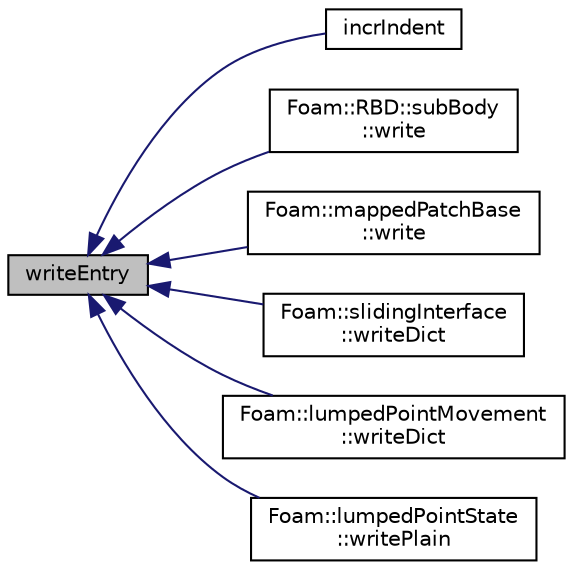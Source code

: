 digraph "writeEntry"
{
  bgcolor="transparent";
  edge [fontname="Helvetica",fontsize="10",labelfontname="Helvetica",labelfontsize="10"];
  node [fontname="Helvetica",fontsize="10",shape=record];
  rankdir="LR";
  Node1 [label="writeEntry",height=0.2,width=0.4,color="black", fillcolor="grey75", style="filled" fontcolor="black"];
  Node1 -> Node2 [dir="back",color="midnightblue",fontsize="10",style="solid",fontname="Helvetica"];
  Node2 [label="incrIndent",height=0.2,width=0.4,color="black",URL="$classFoam_1_1Ostream.html#a79a5f541a96c769ad3b3bf66aff49115",tooltip="Increment the indent level. "];
  Node1 -> Node3 [dir="back",color="midnightblue",fontsize="10",style="solid",fontname="Helvetica"];
  Node3 [label="Foam::RBD::subBody\l::write",height=0.2,width=0.4,color="black",URL="$classFoam_1_1RBD_1_1subBody.html#a0941061ad5a26be83b4107d05750ace6",tooltip="Write. "];
  Node1 -> Node4 [dir="back",color="midnightblue",fontsize="10",style="solid",fontname="Helvetica"];
  Node4 [label="Foam::mappedPatchBase\l::write",height=0.2,width=0.4,color="black",URL="$classFoam_1_1mappedPatchBase.html#a0941061ad5a26be83b4107d05750ace6",tooltip="Write as a dictionary. "];
  Node1 -> Node5 [dir="back",color="midnightblue",fontsize="10",style="solid",fontname="Helvetica"];
  Node5 [label="Foam::slidingInterface\l::writeDict",height=0.2,width=0.4,color="black",URL="$classFoam_1_1slidingInterface.html#af77027c10b89b764f28cf777c66c4be6",tooltip="Write dictionary. "];
  Node1 -> Node6 [dir="back",color="midnightblue",fontsize="10",style="solid",fontname="Helvetica"];
  Node6 [label="Foam::lumpedPointMovement\l::writeDict",height=0.2,width=0.4,color="black",URL="$classFoam_1_1lumpedPointMovement.html#a8d5af29376146e5307eab11b134ec625",tooltip="Write axis, locations, division as a dictionary. "];
  Node1 -> Node7 [dir="back",color="midnightblue",fontsize="10",style="solid",fontname="Helvetica"];
  Node7 [label="Foam::lumpedPointState\l::writePlain",height=0.2,width=0.4,color="black",URL="$classFoam_1_1lumpedPointState.html#adb1e1da3afd698cf597cb22efdcc8186",tooltip="Output as plain content. "];
}
